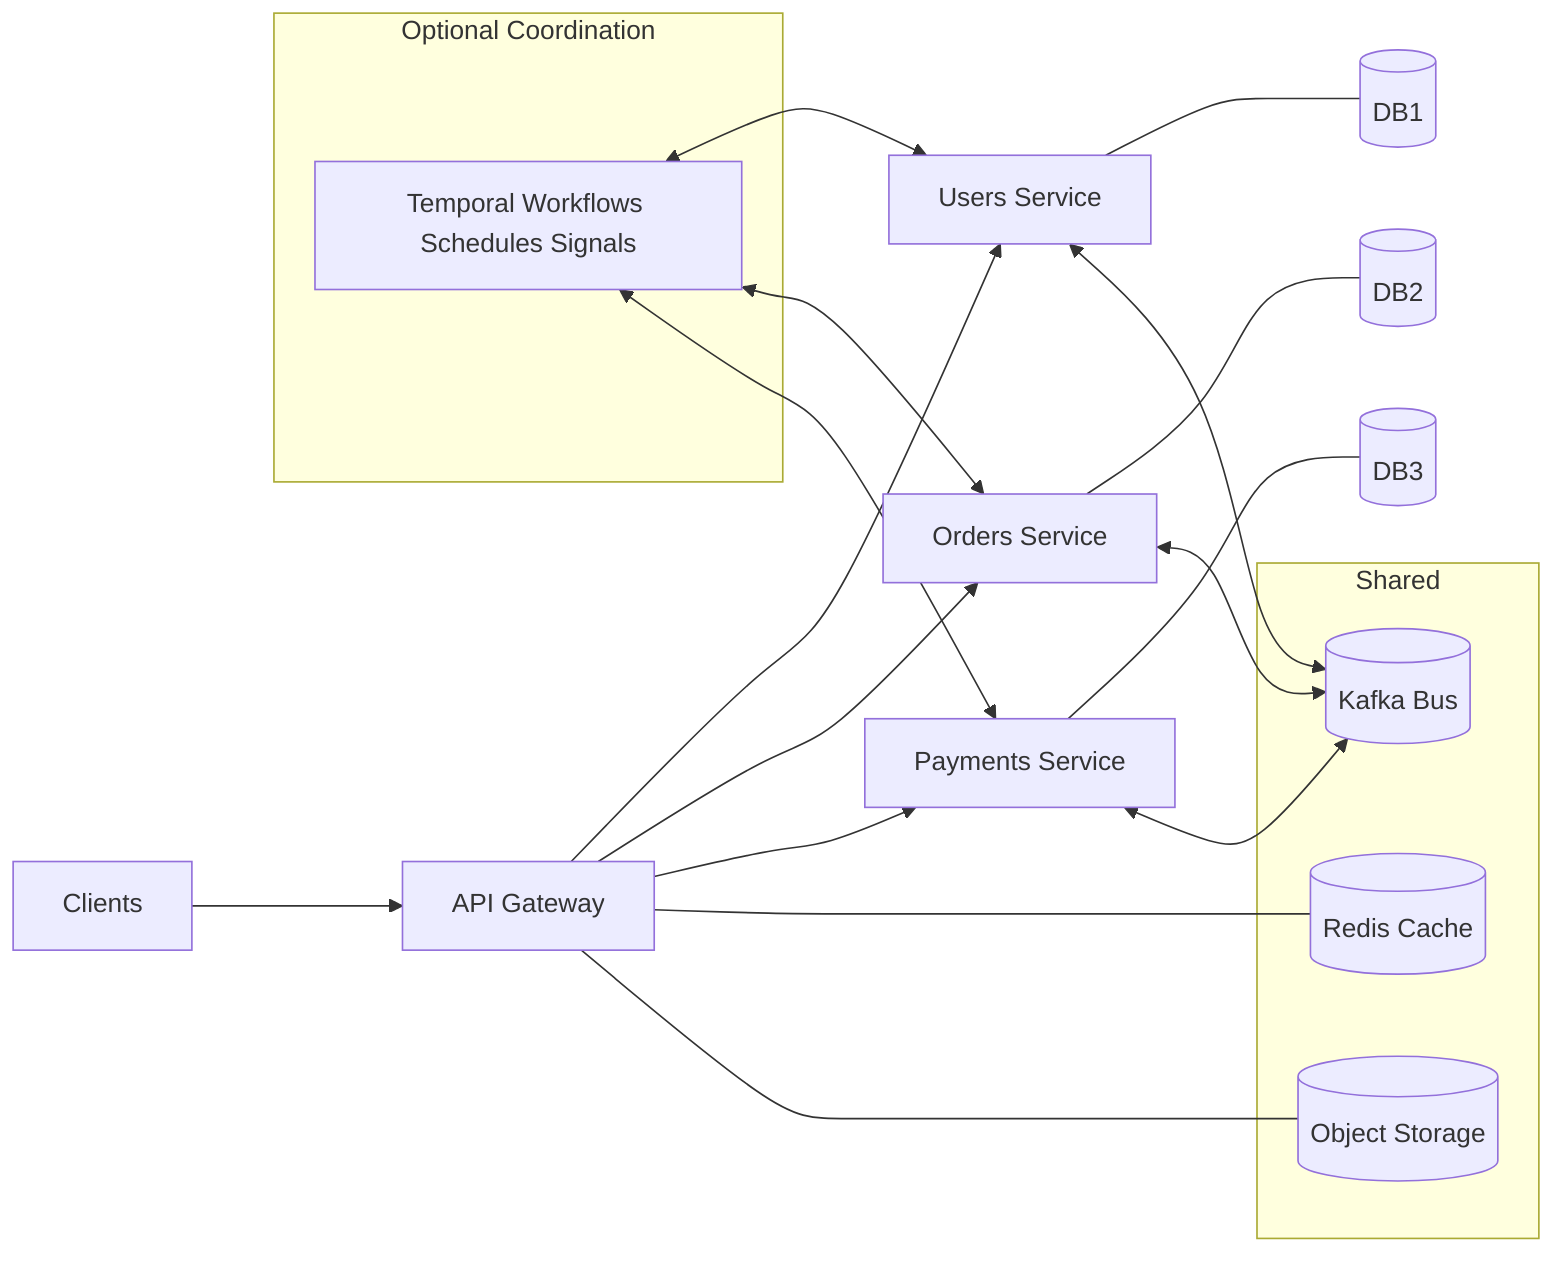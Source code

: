 flowchart LR
  C[Clients] --> GW[API Gateway]
  GW --> S1[Users Service]
  GW --> S2[Orders Service]
  GW --> S3[Payments Service]

  S1 --- DB1[(DB1)]
  S2 --- DB2[(DB2)]
  S3 --- DB3[(DB3)]

  subgraph Shared
    KAFKA[(Kafka Bus)]
    REDIS[(Redis Cache)]
    STORE[(Object Storage)]
  end

  S1 <--> KAFKA
  S2 <--> KAFKA
  S3 <--> KAFKA
  GW --- REDIS
  GW --- STORE

  subgraph Optional Coordination
    TEMPORAL[Temporal Workflows Schedules Signals]
  end

  TEMPORAL <--> S1
  TEMPORAL <--> S2
  TEMPORAL <--> S3